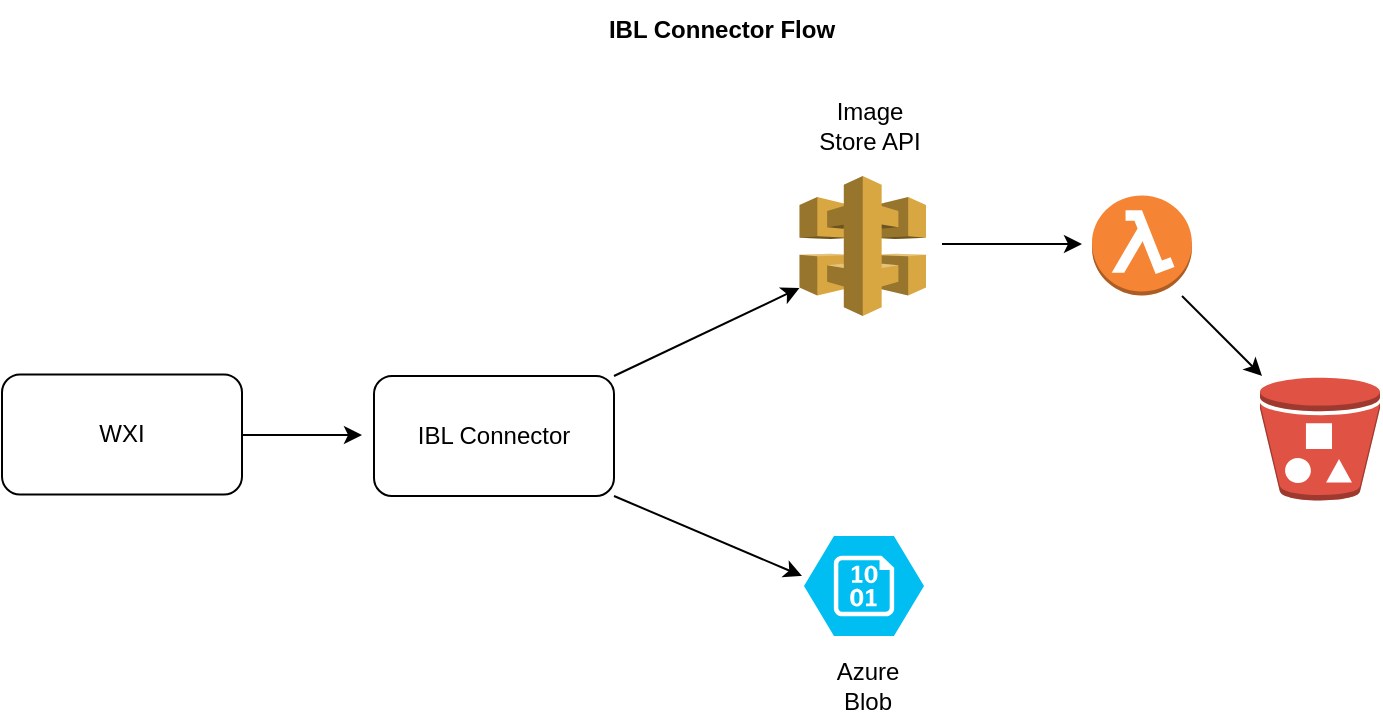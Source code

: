 <mxfile version="26.1.0">
  <diagram name="Page-1" id="2rMgguuTqX8GIYVZ_SOb">
    <mxGraphModel dx="794" dy="458" grid="1" gridSize="10" guides="1" tooltips="1" connect="1" arrows="1" fold="1" page="1" pageScale="1" pageWidth="850" pageHeight="1100" math="0" shadow="0">
      <root>
        <mxCell id="0" />
        <mxCell id="1" parent="0" />
        <mxCell id="MunAFpfychXw3RwTgAuA-1" value="IBL Connector" style="rounded=1;whiteSpace=wrap;html=1;" parent="1" vertex="1">
          <mxGeometry x="216" y="200" width="120" height="60" as="geometry" />
        </mxCell>
        <mxCell id="Ofxtjoh7IaggmlnpS0Dk-1" value="" style="verticalLabelPosition=bottom;html=1;verticalAlign=top;align=center;strokeColor=none;fillColor=#00BEF2;shape=mxgraph.azure.storage_blob;" vertex="1" parent="1">
          <mxGeometry x="431" y="280" width="60" height="50" as="geometry" />
        </mxCell>
        <mxCell id="Ofxtjoh7IaggmlnpS0Dk-3" value="IBL Connector Flow" style="text;html=1;align=center;verticalAlign=middle;whiteSpace=wrap;rounded=0;fontStyle=1" vertex="1" parent="1">
          <mxGeometry x="330" y="12" width="120" height="30" as="geometry" />
        </mxCell>
        <mxCell id="Ofxtjoh7IaggmlnpS0Dk-4" value="" style="outlineConnect=0;dashed=0;verticalLabelPosition=bottom;verticalAlign=top;align=center;html=1;shape=mxgraph.aws3.api_gateway;fillColor=#D9A741;gradientColor=none;" vertex="1" parent="1">
          <mxGeometry x="428.75" y="100" width="63.25" height="70" as="geometry" />
        </mxCell>
        <mxCell id="Ofxtjoh7IaggmlnpS0Dk-5" value="Image Store API" style="text;html=1;align=center;verticalAlign=middle;whiteSpace=wrap;rounded=0;" vertex="1" parent="1">
          <mxGeometry x="433.75" y="60" width="60" height="30" as="geometry" />
        </mxCell>
        <mxCell id="Ofxtjoh7IaggmlnpS0Dk-6" value="Azure Blob" style="text;html=1;align=center;verticalAlign=middle;whiteSpace=wrap;rounded=0;" vertex="1" parent="1">
          <mxGeometry x="433" y="340" width="60" height="30" as="geometry" />
        </mxCell>
        <mxCell id="Ofxtjoh7IaggmlnpS0Dk-7" value="" style="outlineConnect=0;dashed=0;verticalLabelPosition=bottom;verticalAlign=top;align=center;html=1;shape=mxgraph.aws3.bucket_with_objects;fillColor=#E05243;gradientColor=none;" vertex="1" parent="1">
          <mxGeometry x="659" y="200.75" width="60" height="61.5" as="geometry" />
        </mxCell>
        <mxCell id="Ofxtjoh7IaggmlnpS0Dk-8" value="" style="outlineConnect=0;dashed=0;verticalLabelPosition=bottom;verticalAlign=top;align=center;html=1;shape=mxgraph.aws3.lambda_function;fillColor=#F58534;gradientColor=none;" vertex="1" parent="1">
          <mxGeometry x="575" y="109.75" width="50" height="50" as="geometry" />
        </mxCell>
        <mxCell id="Ofxtjoh7IaggmlnpS0Dk-9" value="WXI" style="rounded=1;whiteSpace=wrap;html=1;" vertex="1" parent="1">
          <mxGeometry x="30" y="199.25" width="120" height="60" as="geometry" />
        </mxCell>
        <mxCell id="Ofxtjoh7IaggmlnpS0Dk-10" value="" style="endArrow=classic;html=1;rounded=0;" edge="1" parent="1">
          <mxGeometry width="50" height="50" relative="1" as="geometry">
            <mxPoint x="150" y="229.5" as="sourcePoint" />
            <mxPoint x="210" y="229.5" as="targetPoint" />
          </mxGeometry>
        </mxCell>
        <mxCell id="Ofxtjoh7IaggmlnpS0Dk-11" value="" style="endArrow=classic;html=1;rounded=0;exitX=1;exitY=1;exitDx=0;exitDy=0;" edge="1" parent="1" source="MunAFpfychXw3RwTgAuA-1">
          <mxGeometry width="50" height="50" relative="1" as="geometry">
            <mxPoint x="380" y="270" as="sourcePoint" />
            <mxPoint x="430" y="300" as="targetPoint" />
          </mxGeometry>
        </mxCell>
        <mxCell id="Ofxtjoh7IaggmlnpS0Dk-12" value="" style="endArrow=classic;html=1;rounded=0;exitX=1;exitY=0;exitDx=0;exitDy=0;entryX=0;entryY=0.8;entryDx=0;entryDy=0;entryPerimeter=0;" edge="1" parent="1" source="MunAFpfychXw3RwTgAuA-1" target="Ofxtjoh7IaggmlnpS0Dk-4">
          <mxGeometry width="50" height="50" relative="1" as="geometry">
            <mxPoint x="350" y="199.25" as="sourcePoint" />
            <mxPoint x="400" y="149.25" as="targetPoint" />
          </mxGeometry>
        </mxCell>
        <mxCell id="Ofxtjoh7IaggmlnpS0Dk-13" value="" style="endArrow=classic;html=1;rounded=0;" edge="1" parent="1">
          <mxGeometry width="50" height="50" relative="1" as="geometry">
            <mxPoint x="500" y="134" as="sourcePoint" />
            <mxPoint x="570" y="134" as="targetPoint" />
          </mxGeometry>
        </mxCell>
        <mxCell id="Ofxtjoh7IaggmlnpS0Dk-14" value="" style="endArrow=classic;html=1;rounded=0;" edge="1" parent="1">
          <mxGeometry width="50" height="50" relative="1" as="geometry">
            <mxPoint x="620" y="160" as="sourcePoint" />
            <mxPoint x="660" y="200" as="targetPoint" />
          </mxGeometry>
        </mxCell>
      </root>
    </mxGraphModel>
  </diagram>
</mxfile>
